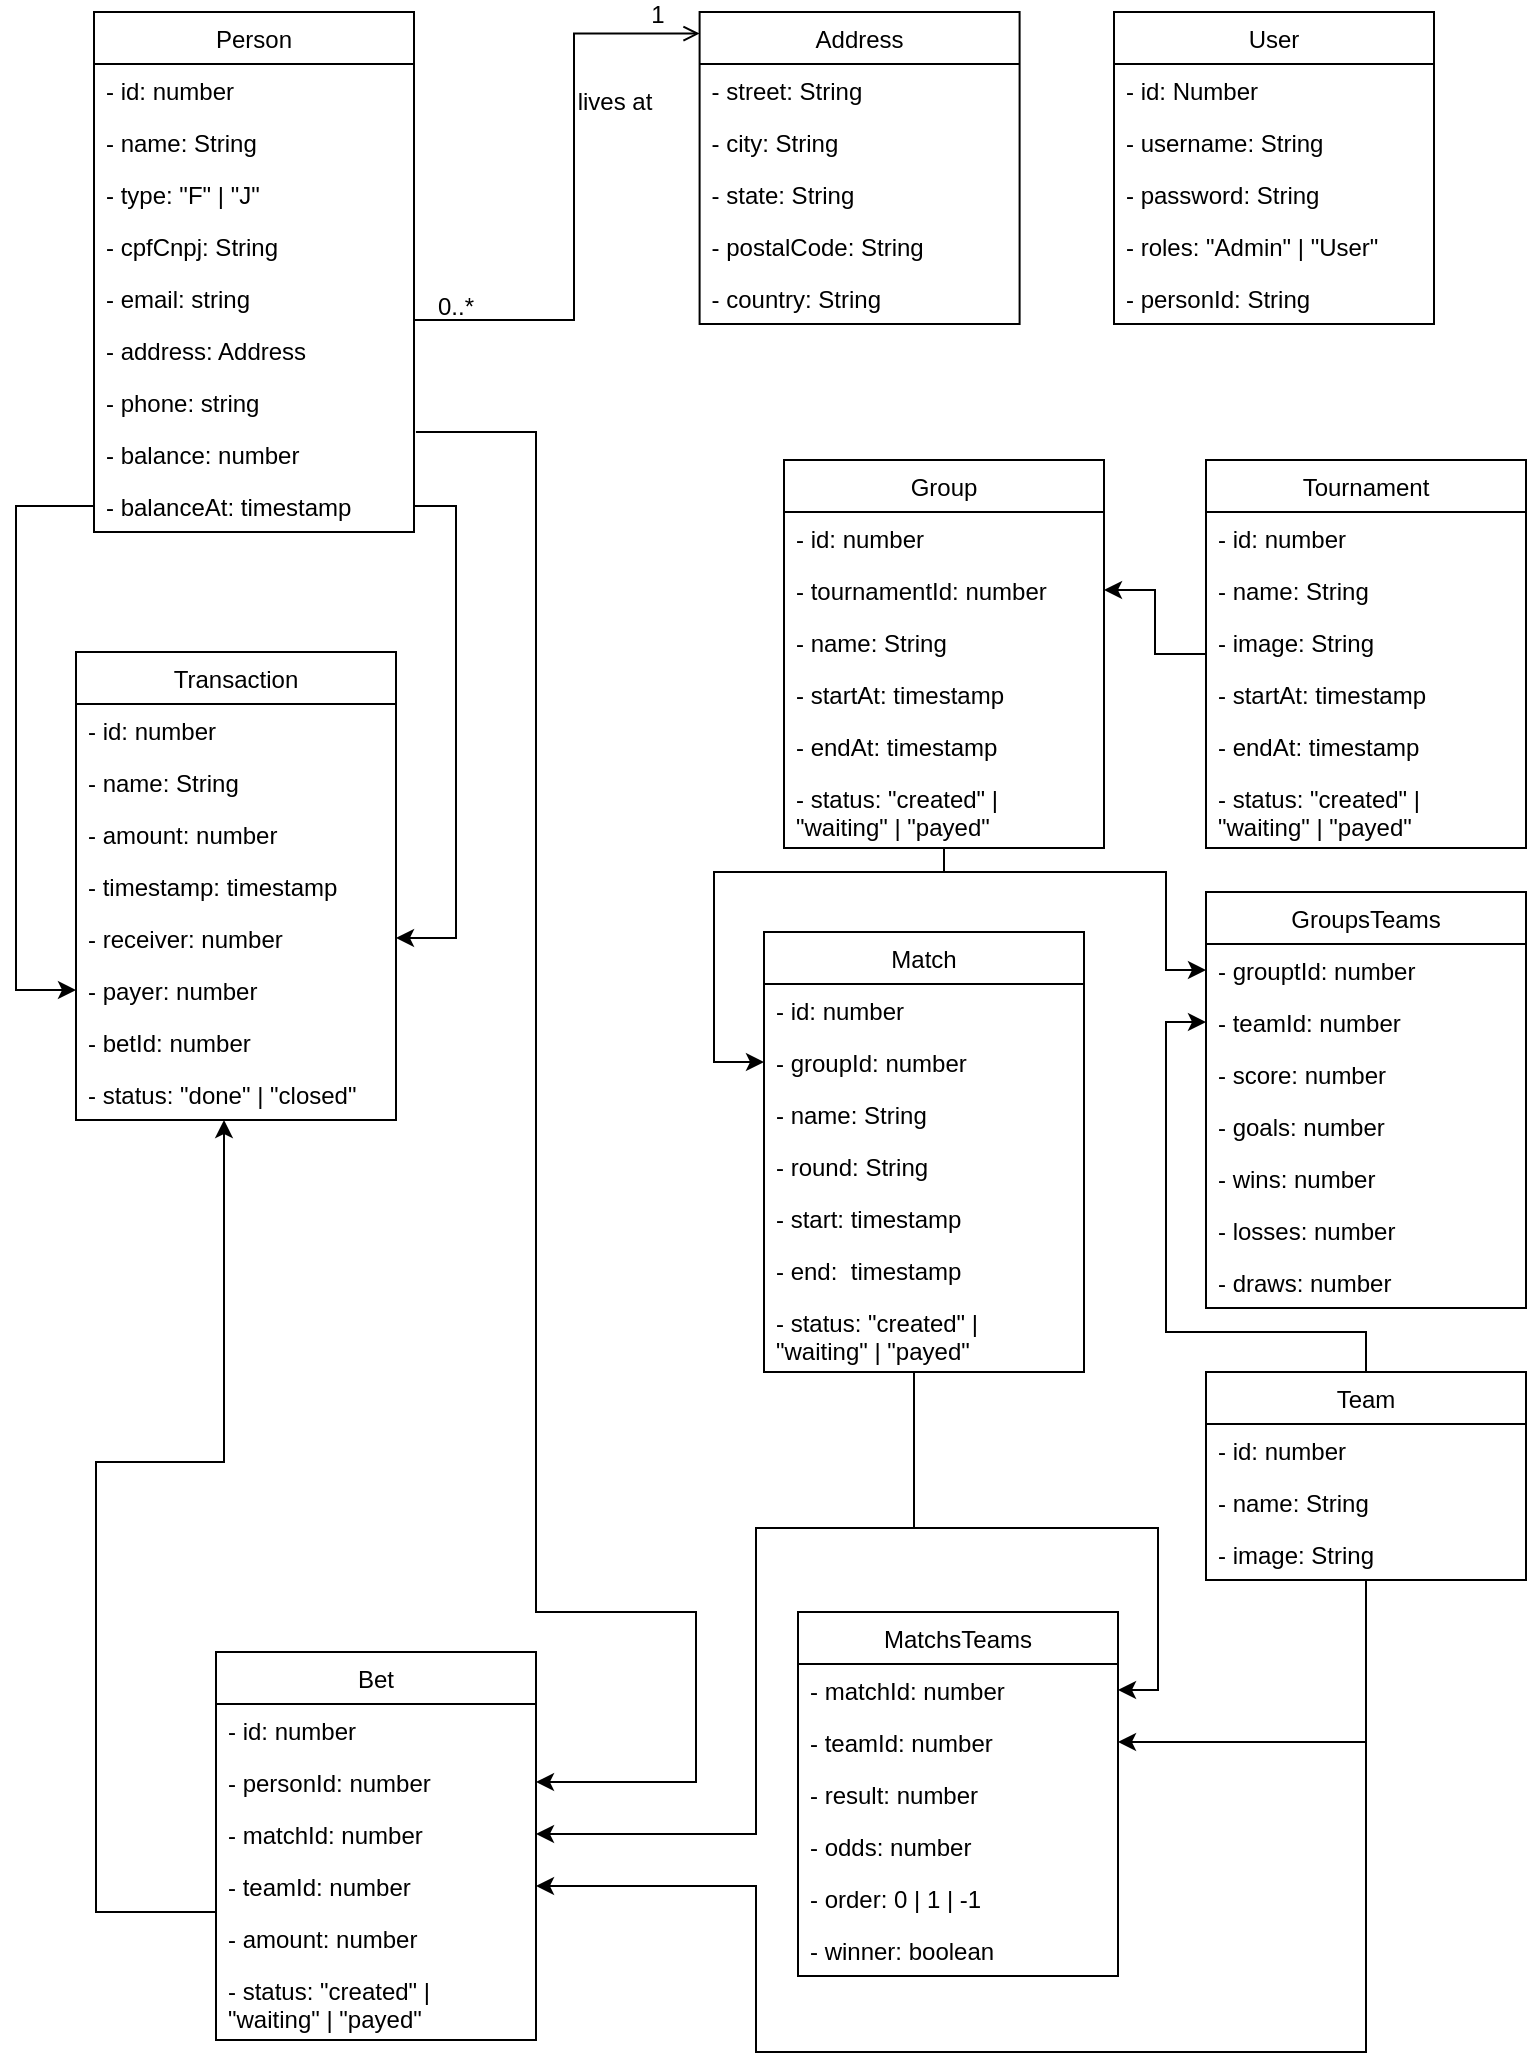 <mxfile version="20.2.8" type="device"><diagram id="C5RBs43oDa-KdzZeNtuy" name="Page-1"><mxGraphModel dx="2480" dy="1377" grid="1" gridSize="10" guides="1" tooltips="1" connect="1" arrows="1" fold="1" page="1" pageScale="1" pageWidth="827" pageHeight="1169" math="0" shadow="0"><root><mxCell id="WIyWlLk6GJQsqaUBKTNV-0"/><mxCell id="WIyWlLk6GJQsqaUBKTNV-1" parent="WIyWlLk6GJQsqaUBKTNV-0"/><mxCell id="9Hmyet1Cz-56iIK7QRKy-39" style="edgeStyle=orthogonalEdgeStyle;rounded=0;orthogonalLoop=1;jettySize=auto;html=1;entryX=1;entryY=0.5;entryDx=0;entryDy=0;exitX=1.006;exitY=0.077;exitDx=0;exitDy=0;exitPerimeter=0;" parent="WIyWlLk6GJQsqaUBKTNV-1" source="6PXrvxreSythzVBPDw6h-83" target="sTW7BjvV_zfDjGtNV3ID-39" edge="1"><mxGeometry relative="1" as="geometry"><Array as="points"><mxPoint x="299" y="269"/><mxPoint x="299" y="859"/><mxPoint x="379" y="859"/><mxPoint x="379" y="944"/></Array></mxGeometry></mxCell><mxCell id="zkfFHV4jXpPFQw0GAbJ--0" value="Person" style="swimlane;fontStyle=0;align=center;verticalAlign=top;childLayout=stackLayout;horizontal=1;startSize=26;horizontalStack=0;resizeParent=1;resizeLast=0;collapsible=1;marginBottom=0;rounded=0;shadow=0;strokeWidth=1;" parent="WIyWlLk6GJQsqaUBKTNV-1" vertex="1"><mxGeometry x="78" y="59" width="160" height="260" as="geometry"><mxRectangle x="230" y="140" width="160" height="26" as="alternateBounds"/></mxGeometry></mxCell><mxCell id="6PXrvxreSythzVBPDw6h-32" value="- id: number" style="text;align=left;verticalAlign=top;spacingLeft=4;spacingRight=4;overflow=hidden;rotatable=0;points=[[0,0.5],[1,0.5]];portConstraint=eastwest;" parent="zkfFHV4jXpPFQw0GAbJ--0" vertex="1"><mxGeometry y="26" width="160" height="26" as="geometry"/></mxCell><mxCell id="zkfFHV4jXpPFQw0GAbJ--1" value="- name: String" style="text;align=left;verticalAlign=top;spacingLeft=4;spacingRight=4;overflow=hidden;rotatable=0;points=[[0,0.5],[1,0.5]];portConstraint=eastwest;" parent="zkfFHV4jXpPFQw0GAbJ--0" vertex="1"><mxGeometry y="52" width="160" height="26" as="geometry"/></mxCell><mxCell id="6PXrvxreSythzVBPDw6h-86" value="- type: &quot;F&quot; | &quot;J&quot;" style="text;align=left;verticalAlign=top;spacingLeft=4;spacingRight=4;overflow=hidden;rotatable=0;points=[[0,0.5],[1,0.5]];portConstraint=eastwest;rounded=0;shadow=0;html=0;" parent="zkfFHV4jXpPFQw0GAbJ--0" vertex="1"><mxGeometry y="78" width="160" height="26" as="geometry"/></mxCell><mxCell id="zkfFHV4jXpPFQw0GAbJ--2" value="- cpfCnpj: String" style="text;align=left;verticalAlign=top;spacingLeft=4;spacingRight=4;overflow=hidden;rotatable=0;points=[[0,0.5],[1,0.5]];portConstraint=eastwest;rounded=0;shadow=0;html=0;" parent="zkfFHV4jXpPFQw0GAbJ--0" vertex="1"><mxGeometry y="104" width="160" height="26" as="geometry"/></mxCell><mxCell id="zkfFHV4jXpPFQw0GAbJ--3" value="- email: string" style="text;align=left;verticalAlign=top;spacingLeft=4;spacingRight=4;overflow=hidden;rotatable=0;points=[[0,0.5],[1,0.5]];portConstraint=eastwest;rounded=0;shadow=0;html=0;" parent="zkfFHV4jXpPFQw0GAbJ--0" vertex="1"><mxGeometry y="130" width="160" height="26" as="geometry"/></mxCell><mxCell id="6PXrvxreSythzVBPDw6h-0" value="- address: Address" style="text;align=left;verticalAlign=top;spacingLeft=4;spacingRight=4;overflow=hidden;rotatable=0;points=[[0,0.5],[1,0.5]];portConstraint=eastwest;rounded=0;shadow=0;html=0;" parent="zkfFHV4jXpPFQw0GAbJ--0" vertex="1"><mxGeometry y="156" width="160" height="26" as="geometry"/></mxCell><mxCell id="6PXrvxreSythzVBPDw6h-10" value="- phone: string" style="text;align=left;verticalAlign=top;spacingLeft=4;spacingRight=4;overflow=hidden;rotatable=0;points=[[0,0.5],[1,0.5]];portConstraint=eastwest;rounded=0;shadow=0;html=0;" parent="zkfFHV4jXpPFQw0GAbJ--0" vertex="1"><mxGeometry y="182" width="160" height="26" as="geometry"/></mxCell><mxCell id="6PXrvxreSythzVBPDw6h-83" value="- balance: number" style="text;align=left;verticalAlign=top;spacingLeft=4;spacingRight=4;overflow=hidden;rotatable=0;points=[[0,0.5],[1,0.5]];portConstraint=eastwest;" parent="zkfFHV4jXpPFQw0GAbJ--0" vertex="1"><mxGeometry y="208" width="160" height="26" as="geometry"/></mxCell><mxCell id="6PXrvxreSythzVBPDw6h-84" value="- balanceAt: timestamp" style="text;align=left;verticalAlign=top;spacingLeft=4;spacingRight=4;overflow=hidden;rotatable=0;points=[[0,0.5],[1,0.5]];portConstraint=eastwest;" parent="zkfFHV4jXpPFQw0GAbJ--0" vertex="1"><mxGeometry y="234" width="160" height="26" as="geometry"/></mxCell><mxCell id="9Hmyet1Cz-56iIK7QRKy-44" style="edgeStyle=orthogonalEdgeStyle;rounded=0;orthogonalLoop=1;jettySize=auto;html=1;entryX=1;entryY=0.5;entryDx=0;entryDy=0;" parent="WIyWlLk6GJQsqaUBKTNV-1" source="zkfFHV4jXpPFQw0GAbJ--13" target="9Hmyet1Cz-56iIK7QRKy-7" edge="1"><mxGeometry relative="1" as="geometry"><Array as="points"><mxPoint x="488" y="817"/><mxPoint x="610" y="817"/><mxPoint x="610" y="898"/></Array></mxGeometry></mxCell><mxCell id="9Hmyet1Cz-56iIK7QRKy-47" style="edgeStyle=orthogonalEdgeStyle;rounded=0;orthogonalLoop=1;jettySize=auto;html=1;entryX=1;entryY=0.5;entryDx=0;entryDy=0;" parent="WIyWlLk6GJQsqaUBKTNV-1" source="zkfFHV4jXpPFQw0GAbJ--13" target="sTW7BjvV_zfDjGtNV3ID-41" edge="1"><mxGeometry relative="1" as="geometry"><Array as="points"><mxPoint x="488" y="817"/><mxPoint x="409" y="817"/><mxPoint x="409" y="970"/></Array></mxGeometry></mxCell><mxCell id="zkfFHV4jXpPFQw0GAbJ--13" value="Match" style="swimlane;fontStyle=0;align=center;verticalAlign=top;childLayout=stackLayout;horizontal=1;startSize=26;horizontalStack=0;resizeParent=1;resizeLast=0;collapsible=1;marginBottom=0;rounded=0;shadow=0;strokeWidth=1;" parent="WIyWlLk6GJQsqaUBKTNV-1" vertex="1"><mxGeometry x="413" y="519" width="160" height="220" as="geometry"><mxRectangle x="340" y="380" width="170" height="26" as="alternateBounds"/></mxGeometry></mxCell><mxCell id="sTW7BjvV_zfDjGtNV3ID-10" value="- id: number" style="text;align=left;verticalAlign=top;spacingLeft=4;spacingRight=4;overflow=hidden;rotatable=0;points=[[0,0.5],[1,0.5]];portConstraint=eastwest;" parent="zkfFHV4jXpPFQw0GAbJ--13" vertex="1"><mxGeometry y="26" width="160" height="26" as="geometry"/></mxCell><mxCell id="9Hmyet1Cz-56iIK7QRKy-35" value="- groupId: number" style="text;align=left;verticalAlign=top;spacingLeft=4;spacingRight=4;overflow=hidden;rotatable=0;points=[[0,0.5],[1,0.5]];portConstraint=eastwest;" parent="zkfFHV4jXpPFQw0GAbJ--13" vertex="1"><mxGeometry y="52" width="160" height="26" as="geometry"/></mxCell><mxCell id="6PXrvxreSythzVBPDw6h-35" value="- name: String" style="text;align=left;verticalAlign=top;spacingLeft=4;spacingRight=4;overflow=hidden;rotatable=0;points=[[0,0.5],[1,0.5]];portConstraint=eastwest;" parent="zkfFHV4jXpPFQw0GAbJ--13" vertex="1"><mxGeometry y="78" width="160" height="26" as="geometry"/></mxCell><mxCell id="sTW7BjvV_zfDjGtNV3ID-49" value="- round: String" style="text;align=left;verticalAlign=top;spacingLeft=4;spacingRight=4;overflow=hidden;rotatable=0;points=[[0,0.5],[1,0.5]];portConstraint=eastwest;" parent="zkfFHV4jXpPFQw0GAbJ--13" vertex="1"><mxGeometry y="104" width="160" height="26" as="geometry"/></mxCell><mxCell id="sTW7BjvV_zfDjGtNV3ID-9" value="- start: timestamp" style="text;align=left;verticalAlign=top;spacingLeft=4;spacingRight=4;overflow=hidden;rotatable=0;points=[[0,0.5],[1,0.5]];portConstraint=eastwest;" parent="zkfFHV4jXpPFQw0GAbJ--13" vertex="1"><mxGeometry y="130" width="160" height="26" as="geometry"/></mxCell><mxCell id="6PXrvxreSythzVBPDw6h-97" value="- end:  timestamp" style="text;align=left;verticalAlign=top;spacingLeft=4;spacingRight=4;overflow=hidden;rotatable=0;points=[[0,0.5],[1,0.5]];portConstraint=eastwest;" parent="zkfFHV4jXpPFQw0GAbJ--13" vertex="1"><mxGeometry y="156" width="160" height="26" as="geometry"/></mxCell><mxCell id="sTW7BjvV_zfDjGtNV3ID-21" value="- status: &quot;created&quot; | &quot;waiting&quot; | &quot;payed&quot;" style="text;align=left;verticalAlign=top;spacingLeft=4;spacingRight=4;overflow=hidden;rotatable=0;points=[[0,0.5],[1,0.5]];portConstraint=eastwest;sketch=0;whiteSpace=wrap;" parent="zkfFHV4jXpPFQw0GAbJ--13" vertex="1"><mxGeometry y="182" width="160" height="38" as="geometry"/></mxCell><mxCell id="zkfFHV4jXpPFQw0GAbJ--17" value="Address" style="swimlane;fontStyle=0;align=center;verticalAlign=top;childLayout=stackLayout;horizontal=1;startSize=26;horizontalStack=0;resizeParent=1;resizeLast=0;collapsible=1;marginBottom=0;rounded=0;shadow=0;strokeWidth=1;" parent="WIyWlLk6GJQsqaUBKTNV-1" vertex="1"><mxGeometry x="380.8" y="59" width="160" height="156" as="geometry"><mxRectangle x="550" y="140" width="160" height="26" as="alternateBounds"/></mxGeometry></mxCell><mxCell id="zkfFHV4jXpPFQw0GAbJ--18" value="- street: String" style="text;align=left;verticalAlign=top;spacingLeft=4;spacingRight=4;overflow=hidden;rotatable=0;points=[[0,0.5],[1,0.5]];portConstraint=eastwest;" parent="zkfFHV4jXpPFQw0GAbJ--17" vertex="1"><mxGeometry y="26" width="160" height="26" as="geometry"/></mxCell><mxCell id="zkfFHV4jXpPFQw0GAbJ--19" value="- city: String" style="text;align=left;verticalAlign=top;spacingLeft=4;spacingRight=4;overflow=hidden;rotatable=0;points=[[0,0.5],[1,0.5]];portConstraint=eastwest;rounded=0;shadow=0;html=0;" parent="zkfFHV4jXpPFQw0GAbJ--17" vertex="1"><mxGeometry y="52" width="160" height="26" as="geometry"/></mxCell><mxCell id="zkfFHV4jXpPFQw0GAbJ--20" value="- state: String" style="text;align=left;verticalAlign=top;spacingLeft=4;spacingRight=4;overflow=hidden;rotatable=0;points=[[0,0.5],[1,0.5]];portConstraint=eastwest;rounded=0;shadow=0;html=0;" parent="zkfFHV4jXpPFQw0GAbJ--17" vertex="1"><mxGeometry y="78" width="160" height="26" as="geometry"/></mxCell><mxCell id="zkfFHV4jXpPFQw0GAbJ--21" value="- postalCode: String" style="text;align=left;verticalAlign=top;spacingLeft=4;spacingRight=4;overflow=hidden;rotatable=0;points=[[0,0.5],[1,0.5]];portConstraint=eastwest;rounded=0;shadow=0;html=0;" parent="zkfFHV4jXpPFQw0GAbJ--17" vertex="1"><mxGeometry y="104" width="160" height="26" as="geometry"/></mxCell><mxCell id="zkfFHV4jXpPFQw0GAbJ--22" value="- country: String" style="text;align=left;verticalAlign=top;spacingLeft=4;spacingRight=4;overflow=hidden;rotatable=0;points=[[0,0.5],[1,0.5]];portConstraint=eastwest;rounded=0;shadow=0;html=0;" parent="zkfFHV4jXpPFQw0GAbJ--17" vertex="1"><mxGeometry y="130" width="160" height="26" as="geometry"/></mxCell><mxCell id="zkfFHV4jXpPFQw0GAbJ--26" value="" style="endArrow=open;shadow=0;strokeWidth=1;rounded=0;endFill=1;edgeStyle=orthogonalEdgeStyle;elbow=vertical;exitX=1;exitY=0.5;exitDx=0;exitDy=0;entryX=0;entryY=0.069;entryDx=0;entryDy=0;entryPerimeter=0;strokeColor=default;" parent="WIyWlLk6GJQsqaUBKTNV-1" source="6PXrvxreSythzVBPDw6h-0" target="zkfFHV4jXpPFQw0GAbJ--17" edge="1"><mxGeometry x="0.5" y="41" relative="1" as="geometry"><mxPoint x="288" y="263" as="sourcePoint"/><mxPoint x="448" y="263" as="targetPoint"/><mxPoint x="-40" y="32" as="offset"/><Array as="points"><mxPoint x="238" y="213"/><mxPoint x="318" y="213"/><mxPoint x="318" y="70"/></Array></mxGeometry></mxCell><mxCell id="zkfFHV4jXpPFQw0GAbJ--27" value="0..*" style="resizable=0;align=left;verticalAlign=bottom;labelBackgroundColor=none;fontSize=12;" parent="zkfFHV4jXpPFQw0GAbJ--26" connectable="0" vertex="1"><mxGeometry x="-1" relative="1" as="geometry"><mxPoint x="10" y="-13" as="offset"/></mxGeometry></mxCell><mxCell id="zkfFHV4jXpPFQw0GAbJ--28" value="1" style="resizable=0;align=right;verticalAlign=bottom;labelBackgroundColor=none;fontSize=12;" parent="zkfFHV4jXpPFQw0GAbJ--26" connectable="0" vertex="1"><mxGeometry x="1" relative="1" as="geometry"><mxPoint x="-16" y="-1" as="offset"/></mxGeometry></mxCell><mxCell id="zkfFHV4jXpPFQw0GAbJ--29" value="lives at" style="text;html=1;resizable=0;points=[];;align=center;verticalAlign=middle;labelBackgroundColor=none;rounded=0;shadow=0;strokeWidth=1;fontSize=12;" parent="zkfFHV4jXpPFQw0GAbJ--26" vertex="1" connectable="0"><mxGeometry x="0.5" y="49" relative="1" as="geometry"><mxPoint x="69" y="22" as="offset"/></mxGeometry></mxCell><mxCell id="6PXrvxreSythzVBPDw6h-14" value="" style="resizable=0;align=right;verticalAlign=bottom;labelBackgroundColor=none;fontSize=12;" parent="WIyWlLk6GJQsqaUBKTNV-1" connectable="0" vertex="1"><mxGeometry x="390.8" y="119.764" as="geometry"><mxPoint x="-19" y="145" as="offset"/></mxGeometry></mxCell><mxCell id="6PXrvxreSythzVBPDw6h-25" value="User" style="swimlane;fontStyle=0;align=center;verticalAlign=top;childLayout=stackLayout;horizontal=1;startSize=26;horizontalStack=0;resizeParent=1;resizeLast=0;collapsible=1;marginBottom=0;rounded=0;shadow=0;strokeWidth=1;" parent="WIyWlLk6GJQsqaUBKTNV-1" vertex="1"><mxGeometry x="588" y="59" width="160" height="156" as="geometry"><mxRectangle x="230" y="140" width="160" height="26" as="alternateBounds"/></mxGeometry></mxCell><mxCell id="sTW7BjvV_zfDjGtNV3ID-46" value="- id: Number" style="text;align=left;verticalAlign=top;spacingLeft=4;spacingRight=4;overflow=hidden;rotatable=0;points=[[0,0.5],[1,0.5]];portConstraint=eastwest;" parent="6PXrvxreSythzVBPDw6h-25" vertex="1"><mxGeometry y="26" width="160" height="26" as="geometry"/></mxCell><mxCell id="6PXrvxreSythzVBPDw6h-26" value="- username: String" style="text;align=left;verticalAlign=top;spacingLeft=4;spacingRight=4;overflow=hidden;rotatable=0;points=[[0,0.5],[1,0.5]];portConstraint=eastwest;" parent="6PXrvxreSythzVBPDw6h-25" vertex="1"><mxGeometry y="52" width="160" height="26" as="geometry"/></mxCell><mxCell id="6PXrvxreSythzVBPDw6h-27" value="- password: String" style="text;align=left;verticalAlign=top;spacingLeft=4;spacingRight=4;overflow=hidden;rotatable=0;points=[[0,0.5],[1,0.5]];portConstraint=eastwest;rounded=0;shadow=0;html=0;" parent="6PXrvxreSythzVBPDw6h-25" vertex="1"><mxGeometry y="78" width="160" height="26" as="geometry"/></mxCell><mxCell id="6PXrvxreSythzVBPDw6h-28" value="- roles: &quot;Admin&quot; | &quot;User&quot;" style="text;align=left;verticalAlign=top;spacingLeft=4;spacingRight=4;overflow=hidden;rotatable=0;points=[[0,0.5],[1,0.5]];portConstraint=eastwest;rounded=0;shadow=0;html=0;" parent="6PXrvxreSythzVBPDw6h-25" vertex="1"><mxGeometry y="104" width="160" height="26" as="geometry"/></mxCell><mxCell id="6PXrvxreSythzVBPDw6h-31" value="- personId: String" style="text;align=left;verticalAlign=top;spacingLeft=4;spacingRight=4;overflow=hidden;rotatable=0;points=[[0,0.5],[1,0.5]];portConstraint=eastwest;rounded=0;shadow=0;html=0;" parent="6PXrvxreSythzVBPDw6h-25" vertex="1"><mxGeometry y="130" width="160" height="26" as="geometry"/></mxCell><mxCell id="6PXrvxreSythzVBPDw6h-42" value="Transaction" style="swimlane;fontStyle=0;align=center;verticalAlign=top;childLayout=stackLayout;horizontal=1;startSize=26;horizontalStack=0;resizeParent=1;resizeLast=0;collapsible=1;marginBottom=0;rounded=0;shadow=0;strokeWidth=1;" parent="WIyWlLk6GJQsqaUBKTNV-1" vertex="1"><mxGeometry x="69" y="379" width="160" height="234" as="geometry"><mxRectangle x="340" y="380" width="170" height="26" as="alternateBounds"/></mxGeometry></mxCell><mxCell id="sTW7BjvV_zfDjGtNV3ID-11" value="- id: number" style="text;align=left;verticalAlign=top;spacingLeft=4;spacingRight=4;overflow=hidden;rotatable=0;points=[[0,0.5],[1,0.5]];portConstraint=eastwest;" parent="6PXrvxreSythzVBPDw6h-42" vertex="1"><mxGeometry y="26" width="160" height="26" as="geometry"/></mxCell><mxCell id="6PXrvxreSythzVBPDw6h-48" value="- name: String" style="text;align=left;verticalAlign=top;spacingLeft=4;spacingRight=4;overflow=hidden;rotatable=0;points=[[0,0.5],[1,0.5]];portConstraint=eastwest;" parent="6PXrvxreSythzVBPDw6h-42" vertex="1"><mxGeometry y="52" width="160" height="26" as="geometry"/></mxCell><mxCell id="6PXrvxreSythzVBPDw6h-46" value="- amount: number" style="text;align=left;verticalAlign=top;spacingLeft=4;spacingRight=4;overflow=hidden;rotatable=0;points=[[0,0.5],[1,0.5]];portConstraint=eastwest;" parent="6PXrvxreSythzVBPDw6h-42" vertex="1"><mxGeometry y="78" width="160" height="26" as="geometry"/></mxCell><mxCell id="6PXrvxreSythzVBPDw6h-47" value="- timestamp: timestamp" style="text;align=left;verticalAlign=top;spacingLeft=4;spacingRight=4;overflow=hidden;rotatable=0;points=[[0,0.5],[1,0.5]];portConstraint=eastwest;" parent="6PXrvxreSythzVBPDw6h-42" vertex="1"><mxGeometry y="104" width="160" height="26" as="geometry"/></mxCell><mxCell id="6PXrvxreSythzVBPDw6h-75" value="- receiver: number" style="text;align=left;verticalAlign=top;spacingLeft=4;spacingRight=4;overflow=hidden;rotatable=0;points=[[0,0.5],[1,0.5]];portConstraint=eastwest;" parent="6PXrvxreSythzVBPDw6h-42" vertex="1"><mxGeometry y="130" width="160" height="26" as="geometry"/></mxCell><mxCell id="6PXrvxreSythzVBPDw6h-81" value="- payer: number" style="text;align=left;verticalAlign=top;spacingLeft=4;spacingRight=4;overflow=hidden;rotatable=0;points=[[0,0.5],[1,0.5]];portConstraint=eastwest;" parent="6PXrvxreSythzVBPDw6h-42" vertex="1"><mxGeometry y="156" width="160" height="26" as="geometry"/></mxCell><mxCell id="sTW7BjvV_zfDjGtNV3ID-62" value="- betId: number" style="text;align=left;verticalAlign=top;spacingLeft=4;spacingRight=4;overflow=hidden;rotatable=0;points=[[0,0.5],[1,0.5]];portConstraint=eastwest;" parent="6PXrvxreSythzVBPDw6h-42" vertex="1"><mxGeometry y="182" width="160" height="26" as="geometry"/></mxCell><mxCell id="6PXrvxreSythzVBPDw6h-82" value="- status: &quot;done&quot; | &quot;closed&quot;" style="text;align=left;verticalAlign=top;spacingLeft=4;spacingRight=4;overflow=hidden;rotatable=0;points=[[0,0.5],[1,0.5]];portConstraint=eastwest;" parent="6PXrvxreSythzVBPDw6h-42" vertex="1"><mxGeometry y="208" width="160" height="26" as="geometry"/></mxCell><mxCell id="9Hmyet1Cz-56iIK7QRKy-27" style="edgeStyle=orthogonalEdgeStyle;rounded=0;orthogonalLoop=1;jettySize=auto;html=1;entryX=1;entryY=0.5;entryDx=0;entryDy=0;exitX=1;exitY=0.5;exitDx=0;exitDy=0;" parent="WIyWlLk6GJQsqaUBKTNV-1" source="6PXrvxreSythzVBPDw6h-84" target="6PXrvxreSythzVBPDw6h-75" edge="1"><mxGeometry relative="1" as="geometry"><Array as="points"><mxPoint x="259" y="306"/><mxPoint x="259" y="522"/></Array><mxPoint x="214.8" y="408" as="sourcePoint"/></mxGeometry></mxCell><mxCell id="9Hmyet1Cz-56iIK7QRKy-30" style="edgeStyle=orthogonalEdgeStyle;rounded=0;orthogonalLoop=1;jettySize=auto;html=1;entryX=1;entryY=0.5;entryDx=0;entryDy=0;" parent="WIyWlLk6GJQsqaUBKTNV-1" source="WflFL2DiEjqKRCl9A9vU-0" target="9Hmyet1Cz-56iIK7QRKy-31" edge="1"><mxGeometry relative="1" as="geometry"/></mxCell><mxCell id="WflFL2DiEjqKRCl9A9vU-0" value="Tournament" style="swimlane;fontStyle=0;align=center;verticalAlign=top;childLayout=stackLayout;horizontal=1;startSize=26;horizontalStack=0;resizeParent=1;resizeLast=0;collapsible=1;marginBottom=0;rounded=0;shadow=0;strokeWidth=1;" parent="WIyWlLk6GJQsqaUBKTNV-1" vertex="1"><mxGeometry x="634" y="283" width="160" height="194" as="geometry"><mxRectangle x="340" y="380" width="170" height="26" as="alternateBounds"/></mxGeometry></mxCell><mxCell id="sTW7BjvV_zfDjGtNV3ID-35" value="- id: number" style="text;align=left;verticalAlign=top;spacingLeft=4;spacingRight=4;overflow=hidden;rotatable=0;points=[[0,0.5],[1,0.5]];portConstraint=eastwest;" parent="WflFL2DiEjqKRCl9A9vU-0" vertex="1"><mxGeometry y="26" width="160" height="26" as="geometry"/></mxCell><mxCell id="WflFL2DiEjqKRCl9A9vU-2" value="- name: String" style="text;align=left;verticalAlign=top;spacingLeft=4;spacingRight=4;overflow=hidden;rotatable=0;points=[[0,0.5],[1,0.5]];portConstraint=eastwest;" parent="WflFL2DiEjqKRCl9A9vU-0" vertex="1"><mxGeometry y="52" width="160" height="26" as="geometry"/></mxCell><mxCell id="sTW7BjvV_zfDjGtNV3ID-33" value="- image: String" style="text;align=left;verticalAlign=top;spacingLeft=4;spacingRight=4;overflow=hidden;rotatable=0;points=[[0,0.5],[1,0.5]];portConstraint=eastwest;" parent="WflFL2DiEjqKRCl9A9vU-0" vertex="1"><mxGeometry y="78" width="160" height="26" as="geometry"/></mxCell><mxCell id="WflFL2DiEjqKRCl9A9vU-4" value="- startAt: timestamp" style="text;align=left;verticalAlign=top;spacingLeft=4;spacingRight=4;overflow=hidden;rotatable=0;points=[[0,0.5],[1,0.5]];portConstraint=eastwest;" parent="WflFL2DiEjqKRCl9A9vU-0" vertex="1"><mxGeometry y="104" width="160" height="26" as="geometry"/></mxCell><mxCell id="WflFL2DiEjqKRCl9A9vU-5" value="- endAt: timestamp" style="text;align=left;verticalAlign=top;spacingLeft=4;spacingRight=4;overflow=hidden;rotatable=0;points=[[0,0.5],[1,0.5]];portConstraint=eastwest;" parent="WflFL2DiEjqKRCl9A9vU-0" vertex="1"><mxGeometry y="130" width="160" height="26" as="geometry"/></mxCell><mxCell id="WflFL2DiEjqKRCl9A9vU-6" value="- status: &quot;created&quot; | &quot;waiting&quot; | &quot;payed&quot;" style="text;align=left;verticalAlign=top;spacingLeft=4;spacingRight=4;overflow=hidden;rotatable=0;points=[[0,0.5],[1,0.5]];portConstraint=eastwest;sketch=0;whiteSpace=wrap;" parent="WflFL2DiEjqKRCl9A9vU-0" vertex="1"><mxGeometry y="156" width="160" height="38" as="geometry"/></mxCell><mxCell id="9Hmyet1Cz-56iIK7QRKy-34" style="edgeStyle=orthogonalEdgeStyle;rounded=0;orthogonalLoop=1;jettySize=auto;html=1;" parent="WIyWlLk6GJQsqaUBKTNV-1" source="sTW7BjvV_zfDjGtNV3ID-0" target="9Hmyet1Cz-56iIK7QRKy-32" edge="1"><mxGeometry relative="1" as="geometry"><Array as="points"><mxPoint x="503" y="489"/><mxPoint x="614" y="489"/><mxPoint x="614" y="538"/></Array></mxGeometry></mxCell><mxCell id="9Hmyet1Cz-56iIK7QRKy-36" style="edgeStyle=orthogonalEdgeStyle;rounded=0;orthogonalLoop=1;jettySize=auto;html=1;entryX=0;entryY=0.5;entryDx=0;entryDy=0;" parent="WIyWlLk6GJQsqaUBKTNV-1" source="sTW7BjvV_zfDjGtNV3ID-0" target="9Hmyet1Cz-56iIK7QRKy-35" edge="1"><mxGeometry relative="1" as="geometry"><Array as="points"><mxPoint x="503" y="489"/><mxPoint x="388" y="489"/><mxPoint x="388" y="584"/></Array></mxGeometry></mxCell><mxCell id="sTW7BjvV_zfDjGtNV3ID-0" value="Group" style="swimlane;fontStyle=0;align=center;verticalAlign=top;childLayout=stackLayout;horizontal=1;startSize=26;horizontalStack=0;resizeParent=1;resizeLast=0;collapsible=1;marginBottom=0;rounded=0;shadow=0;strokeWidth=1;" parent="WIyWlLk6GJQsqaUBKTNV-1" vertex="1"><mxGeometry x="423" y="283" width="160" height="194" as="geometry"><mxRectangle x="340" y="380" width="170" height="26" as="alternateBounds"/></mxGeometry></mxCell><mxCell id="sTW7BjvV_zfDjGtNV3ID-36" value="- id: number" style="text;align=left;verticalAlign=top;spacingLeft=4;spacingRight=4;overflow=hidden;rotatable=0;points=[[0,0.5],[1,0.5]];portConstraint=eastwest;" parent="sTW7BjvV_zfDjGtNV3ID-0" vertex="1"><mxGeometry y="26" width="160" height="26" as="geometry"/></mxCell><mxCell id="9Hmyet1Cz-56iIK7QRKy-31" value="- tournamentId: number" style="text;align=left;verticalAlign=top;spacingLeft=4;spacingRight=4;overflow=hidden;rotatable=0;points=[[0,0.5],[1,0.5]];portConstraint=eastwest;" parent="sTW7BjvV_zfDjGtNV3ID-0" vertex="1"><mxGeometry y="52" width="160" height="26" as="geometry"/></mxCell><mxCell id="sTW7BjvV_zfDjGtNV3ID-2" value="- name: String" style="text;align=left;verticalAlign=top;spacingLeft=4;spacingRight=4;overflow=hidden;rotatable=0;points=[[0,0.5],[1,0.5]];portConstraint=eastwest;" parent="sTW7BjvV_zfDjGtNV3ID-0" vertex="1"><mxGeometry y="78" width="160" height="26" as="geometry"/></mxCell><mxCell id="sTW7BjvV_zfDjGtNV3ID-4" value="- startAt: timestamp" style="text;align=left;verticalAlign=top;spacingLeft=4;spacingRight=4;overflow=hidden;rotatable=0;points=[[0,0.5],[1,0.5]];portConstraint=eastwest;" parent="sTW7BjvV_zfDjGtNV3ID-0" vertex="1"><mxGeometry y="104" width="160" height="26" as="geometry"/></mxCell><mxCell id="sTW7BjvV_zfDjGtNV3ID-5" value="- endAt: timestamp" style="text;align=left;verticalAlign=top;spacingLeft=4;spacingRight=4;overflow=hidden;rotatable=0;points=[[0,0.5],[1,0.5]];portConstraint=eastwest;" parent="sTW7BjvV_zfDjGtNV3ID-0" vertex="1"><mxGeometry y="130" width="160" height="26" as="geometry"/></mxCell><mxCell id="sTW7BjvV_zfDjGtNV3ID-6" value="- status: &quot;created&quot; | &quot;waiting&quot; | &quot;payed&quot;" style="text;align=left;verticalAlign=top;spacingLeft=4;spacingRight=4;overflow=hidden;rotatable=0;points=[[0,0.5],[1,0.5]];portConstraint=eastwest;sketch=0;whiteSpace=wrap;" parent="sTW7BjvV_zfDjGtNV3ID-0" vertex="1"><mxGeometry y="156" width="160" height="38" as="geometry"/></mxCell><mxCell id="9Hmyet1Cz-56iIK7QRKy-41" style="edgeStyle=orthogonalEdgeStyle;rounded=0;orthogonalLoop=1;jettySize=auto;html=1;" parent="WIyWlLk6GJQsqaUBKTNV-1" source="sTW7BjvV_zfDjGtNV3ID-37" target="6PXrvxreSythzVBPDw6h-42" edge="1"><mxGeometry relative="1" as="geometry"><Array as="points"><mxPoint x="79" y="1009"/><mxPoint x="79" y="784"/><mxPoint x="143" y="784"/></Array><mxPoint x="49" y="719" as="targetPoint"/></mxGeometry></mxCell><mxCell id="sTW7BjvV_zfDjGtNV3ID-37" value="Bet" style="swimlane;fontStyle=0;align=center;verticalAlign=top;childLayout=stackLayout;horizontal=1;startSize=26;horizontalStack=0;resizeParent=1;resizeLast=0;collapsible=1;marginBottom=0;rounded=0;shadow=0;strokeWidth=1;" parent="WIyWlLk6GJQsqaUBKTNV-1" vertex="1"><mxGeometry x="139" y="879" width="160" height="194" as="geometry"><mxRectangle x="340" y="380" width="170" height="26" as="alternateBounds"/></mxGeometry></mxCell><mxCell id="sTW7BjvV_zfDjGtNV3ID-63" value="- id: number" style="text;align=left;verticalAlign=top;spacingLeft=4;spacingRight=4;overflow=hidden;rotatable=0;points=[[0,0.5],[1,0.5]];portConstraint=eastwest;" parent="sTW7BjvV_zfDjGtNV3ID-37" vertex="1"><mxGeometry y="26" width="160" height="26" as="geometry"/></mxCell><mxCell id="sTW7BjvV_zfDjGtNV3ID-39" value="- personId: number" style="text;align=left;verticalAlign=top;spacingLeft=4;spacingRight=4;overflow=hidden;rotatable=0;points=[[0,0.5],[1,0.5]];portConstraint=eastwest;" parent="sTW7BjvV_zfDjGtNV3ID-37" vertex="1"><mxGeometry y="52" width="160" height="26" as="geometry"/></mxCell><mxCell id="sTW7BjvV_zfDjGtNV3ID-41" value="- matchId: number" style="text;align=left;verticalAlign=top;spacingLeft=4;spacingRight=4;overflow=hidden;rotatable=0;points=[[0,0.5],[1,0.5]];portConstraint=eastwest;" parent="sTW7BjvV_zfDjGtNV3ID-37" vertex="1"><mxGeometry y="78" width="160" height="26" as="geometry"/></mxCell><mxCell id="9Hmyet1Cz-56iIK7QRKy-45" value="- teamId: number" style="text;align=left;verticalAlign=top;spacingLeft=4;spacingRight=4;overflow=hidden;rotatable=0;points=[[0,0.5],[1,0.5]];portConstraint=eastwest;" parent="sTW7BjvV_zfDjGtNV3ID-37" vertex="1"><mxGeometry y="104" width="160" height="26" as="geometry"/></mxCell><mxCell id="sTW7BjvV_zfDjGtNV3ID-60" value="- amount: number" style="text;align=left;verticalAlign=top;spacingLeft=4;spacingRight=4;overflow=hidden;rotatable=0;points=[[0,0.5],[1,0.5]];portConstraint=eastwest;" parent="sTW7BjvV_zfDjGtNV3ID-37" vertex="1"><mxGeometry y="130" width="160" height="26" as="geometry"/></mxCell><mxCell id="sTW7BjvV_zfDjGtNV3ID-48" value="- status: &quot;created&quot; | &quot;waiting&quot; | &quot;payed&quot;" style="text;align=left;verticalAlign=top;spacingLeft=4;spacingRight=4;overflow=hidden;rotatable=0;points=[[0,0.5],[1,0.5]];portConstraint=eastwest;sketch=0;whiteSpace=wrap;" parent="sTW7BjvV_zfDjGtNV3ID-37" vertex="1"><mxGeometry y="156" width="160" height="38" as="geometry"/></mxCell><mxCell id="9Hmyet1Cz-56iIK7QRKy-25" style="edgeStyle=orthogonalEdgeStyle;rounded=0;orthogonalLoop=1;jettySize=auto;html=1;entryX=0;entryY=0.5;entryDx=0;entryDy=0;" parent="WIyWlLk6GJQsqaUBKTNV-1" source="WflFL2DiEjqKRCl9A9vU-16" target="9Hmyet1Cz-56iIK7QRKy-16" edge="1"><mxGeometry relative="1" as="geometry"><Array as="points"><mxPoint x="714" y="719"/><mxPoint x="614" y="719"/><mxPoint x="614" y="564"/></Array></mxGeometry></mxCell><mxCell id="9Hmyet1Cz-56iIK7QRKy-46" style="edgeStyle=orthogonalEdgeStyle;rounded=0;orthogonalLoop=1;jettySize=auto;html=1;entryX=1;entryY=0.5;entryDx=0;entryDy=0;" parent="WIyWlLk6GJQsqaUBKTNV-1" source="WflFL2DiEjqKRCl9A9vU-16" target="9Hmyet1Cz-56iIK7QRKy-45" edge="1"><mxGeometry relative="1" as="geometry"><Array as="points"><mxPoint x="714" y="1079"/><mxPoint x="409" y="1079"/><mxPoint x="409" y="996"/></Array></mxGeometry></mxCell><mxCell id="9Hmyet1Cz-56iIK7QRKy-48" style="edgeStyle=orthogonalEdgeStyle;rounded=0;orthogonalLoop=1;jettySize=auto;html=1;entryX=1;entryY=0.5;entryDx=0;entryDy=0;" parent="WIyWlLk6GJQsqaUBKTNV-1" source="WflFL2DiEjqKRCl9A9vU-16" target="9Hmyet1Cz-56iIK7QRKy-6" edge="1"><mxGeometry relative="1" as="geometry"/></mxCell><mxCell id="WflFL2DiEjqKRCl9A9vU-16" value="Team" style="swimlane;fontStyle=0;align=center;verticalAlign=top;childLayout=stackLayout;horizontal=1;startSize=26;horizontalStack=0;resizeParent=1;resizeLast=0;collapsible=1;marginBottom=0;rounded=0;shadow=0;strokeWidth=1;" parent="WIyWlLk6GJQsqaUBKTNV-1" vertex="1"><mxGeometry x="634" y="739" width="160" height="104" as="geometry"><mxRectangle x="340" y="380" width="170" height="26" as="alternateBounds"/></mxGeometry></mxCell><mxCell id="sTW7BjvV_zfDjGtNV3ID-61" value="- id: number" style="text;align=left;verticalAlign=top;spacingLeft=4;spacingRight=4;overflow=hidden;rotatable=0;points=[[0,0.5],[1,0.5]];portConstraint=eastwest;" parent="WflFL2DiEjqKRCl9A9vU-16" vertex="1"><mxGeometry y="26" width="160" height="26" as="geometry"/></mxCell><mxCell id="WflFL2DiEjqKRCl9A9vU-18" value="- name: String" style="text;align=left;verticalAlign=top;spacingLeft=4;spacingRight=4;overflow=hidden;rotatable=0;points=[[0,0.5],[1,0.5]];portConstraint=eastwest;" parent="WflFL2DiEjqKRCl9A9vU-16" vertex="1"><mxGeometry y="52" width="160" height="26" as="geometry"/></mxCell><mxCell id="6PXrvxreSythzVBPDw6h-90" value="- image: String" style="text;align=left;verticalAlign=top;spacingLeft=4;spacingRight=4;overflow=hidden;rotatable=0;points=[[0,0.5],[1,0.5]];portConstraint=eastwest;" parent="WflFL2DiEjqKRCl9A9vU-16" vertex="1"><mxGeometry y="78" width="160" height="26" as="geometry"/></mxCell><mxCell id="9Hmyet1Cz-56iIK7QRKy-4" value="MatchsTeams" style="swimlane;fontStyle=0;align=center;verticalAlign=top;childLayout=stackLayout;horizontal=1;startSize=26;horizontalStack=0;resizeParent=1;resizeLast=0;collapsible=1;marginBottom=0;rounded=0;shadow=0;strokeWidth=1;" parent="WIyWlLk6GJQsqaUBKTNV-1" vertex="1"><mxGeometry x="430" y="859" width="160" height="182" as="geometry"><mxRectangle x="340" y="380" width="170" height="26" as="alternateBounds"/></mxGeometry></mxCell><mxCell id="9Hmyet1Cz-56iIK7QRKy-7" value="- matchId: number" style="text;align=left;verticalAlign=top;spacingLeft=4;spacingRight=4;overflow=hidden;rotatable=0;points=[[0,0.5],[1,0.5]];portConstraint=eastwest;" parent="9Hmyet1Cz-56iIK7QRKy-4" vertex="1"><mxGeometry y="26" width="160" height="26" as="geometry"/></mxCell><mxCell id="9Hmyet1Cz-56iIK7QRKy-6" value="- teamId: number" style="text;align=left;verticalAlign=top;spacingLeft=4;spacingRight=4;overflow=hidden;rotatable=0;points=[[0,0.5],[1,0.5]];portConstraint=eastwest;" parent="9Hmyet1Cz-56iIK7QRKy-4" vertex="1"><mxGeometry y="52" width="160" height="26" as="geometry"/></mxCell><mxCell id="9Hmyet1Cz-56iIK7QRKy-14" value="- result: number" style="text;align=left;verticalAlign=top;spacingLeft=4;spacingRight=4;overflow=hidden;rotatable=0;points=[[0,0.5],[1,0.5]];portConstraint=eastwest;" parent="9Hmyet1Cz-56iIK7QRKy-4" vertex="1"><mxGeometry y="78" width="160" height="26" as="geometry"/></mxCell><mxCell id="9Hmyet1Cz-56iIK7QRKy-43" value="- odds: number" style="text;align=left;verticalAlign=top;spacingLeft=4;spacingRight=4;overflow=hidden;rotatable=0;points=[[0,0.5],[1,0.5]];portConstraint=eastwest;" parent="9Hmyet1Cz-56iIK7QRKy-4" vertex="1"><mxGeometry y="104" width="160" height="26" as="geometry"/></mxCell><mxCell id="Kn6QpzM8BvaXY8NZfZgf-13" value="- order: 0 | 1 | -1" style="text;align=left;verticalAlign=top;spacingLeft=4;spacingRight=4;overflow=hidden;rotatable=0;points=[[0,0.5],[1,0.5]];portConstraint=eastwest;" vertex="1" parent="9Hmyet1Cz-56iIK7QRKy-4"><mxGeometry y="130" width="160" height="26" as="geometry"/></mxCell><mxCell id="9Hmyet1Cz-56iIK7QRKy-8" value="- winner: boolean" style="text;align=left;verticalAlign=top;spacingLeft=4;spacingRight=4;overflow=hidden;rotatable=0;points=[[0,0.5],[1,0.5]];portConstraint=eastwest;" parent="9Hmyet1Cz-56iIK7QRKy-4" vertex="1"><mxGeometry y="156" width="160" height="26" as="geometry"/></mxCell><mxCell id="9Hmyet1Cz-56iIK7QRKy-15" value="GroupsTeams" style="swimlane;fontStyle=0;align=center;verticalAlign=top;childLayout=stackLayout;horizontal=1;startSize=26;horizontalStack=0;resizeParent=1;resizeLast=0;collapsible=1;marginBottom=0;rounded=0;shadow=0;strokeWidth=1;" parent="WIyWlLk6GJQsqaUBKTNV-1" vertex="1"><mxGeometry x="634" y="499" width="160" height="208" as="geometry"><mxRectangle x="340" y="380" width="170" height="26" as="alternateBounds"/></mxGeometry></mxCell><mxCell id="9Hmyet1Cz-56iIK7QRKy-32" value="- grouptId: number" style="text;align=left;verticalAlign=top;spacingLeft=4;spacingRight=4;overflow=hidden;rotatable=0;points=[[0,0.5],[1,0.5]];portConstraint=eastwest;" parent="9Hmyet1Cz-56iIK7QRKy-15" vertex="1"><mxGeometry y="26" width="160" height="26" as="geometry"/></mxCell><mxCell id="9Hmyet1Cz-56iIK7QRKy-16" value="- teamId: number" style="text;align=left;verticalAlign=top;spacingLeft=4;spacingRight=4;overflow=hidden;rotatable=0;points=[[0,0.5],[1,0.5]];portConstraint=eastwest;" parent="9Hmyet1Cz-56iIK7QRKy-15" vertex="1"><mxGeometry y="52" width="160" height="26" as="geometry"/></mxCell><mxCell id="9Hmyet1Cz-56iIK7QRKy-19" value="- score: number" style="text;align=left;verticalAlign=top;spacingLeft=4;spacingRight=4;overflow=hidden;rotatable=0;points=[[0,0.5],[1,0.5]];portConstraint=eastwest;" parent="9Hmyet1Cz-56iIK7QRKy-15" vertex="1"><mxGeometry y="78" width="160" height="26" as="geometry"/></mxCell><mxCell id="9Hmyet1Cz-56iIK7QRKy-20" value="- goals: number" style="text;align=left;verticalAlign=top;spacingLeft=4;spacingRight=4;overflow=hidden;rotatable=0;points=[[0,0.5],[1,0.5]];portConstraint=eastwest;" parent="9Hmyet1Cz-56iIK7QRKy-15" vertex="1"><mxGeometry y="104" width="160" height="26" as="geometry"/></mxCell><mxCell id="9Hmyet1Cz-56iIK7QRKy-21" value="- wins: number" style="text;align=left;verticalAlign=top;spacingLeft=4;spacingRight=4;overflow=hidden;rotatable=0;points=[[0,0.5],[1,0.5]];portConstraint=eastwest;" parent="9Hmyet1Cz-56iIK7QRKy-15" vertex="1"><mxGeometry y="130" width="160" height="26" as="geometry"/></mxCell><mxCell id="9Hmyet1Cz-56iIK7QRKy-22" value="- losses: number" style="text;align=left;verticalAlign=top;spacingLeft=4;spacingRight=4;overflow=hidden;rotatable=0;points=[[0,0.5],[1,0.5]];portConstraint=eastwest;" parent="9Hmyet1Cz-56iIK7QRKy-15" vertex="1"><mxGeometry y="156" width="160" height="26" as="geometry"/></mxCell><mxCell id="9Hmyet1Cz-56iIK7QRKy-23" value="- draws: number" style="text;align=left;verticalAlign=top;spacingLeft=4;spacingRight=4;overflow=hidden;rotatable=0;points=[[0,0.5],[1,0.5]];portConstraint=eastwest;" parent="9Hmyet1Cz-56iIK7QRKy-15" vertex="1"><mxGeometry y="182" width="160" height="26" as="geometry"/></mxCell><mxCell id="9Hmyet1Cz-56iIK7QRKy-29" style="edgeStyle=orthogonalEdgeStyle;rounded=0;orthogonalLoop=1;jettySize=auto;html=1;entryX=0;entryY=0.5;entryDx=0;entryDy=0;exitX=0;exitY=0.5;exitDx=0;exitDy=0;" parent="WIyWlLk6GJQsqaUBKTNV-1" source="6PXrvxreSythzVBPDw6h-84" target="6PXrvxreSythzVBPDw6h-81" edge="1"><mxGeometry relative="1" as="geometry"><Array as="points"><mxPoint x="39" y="306"/><mxPoint x="39" y="548"/></Array><mxPoint x="54.8" y="408" as="sourcePoint"/></mxGeometry></mxCell></root></mxGraphModel></diagram></mxfile>